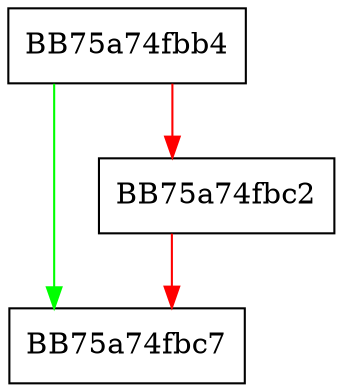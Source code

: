 digraph RebootActionInit {
  node [shape="box"];
  graph [splines=ortho];
  BB75a74fbb4 -> BB75a74fbc7 [color="green"];
  BB75a74fbb4 -> BB75a74fbc2 [color="red"];
  BB75a74fbc2 -> BB75a74fbc7 [color="red"];
}